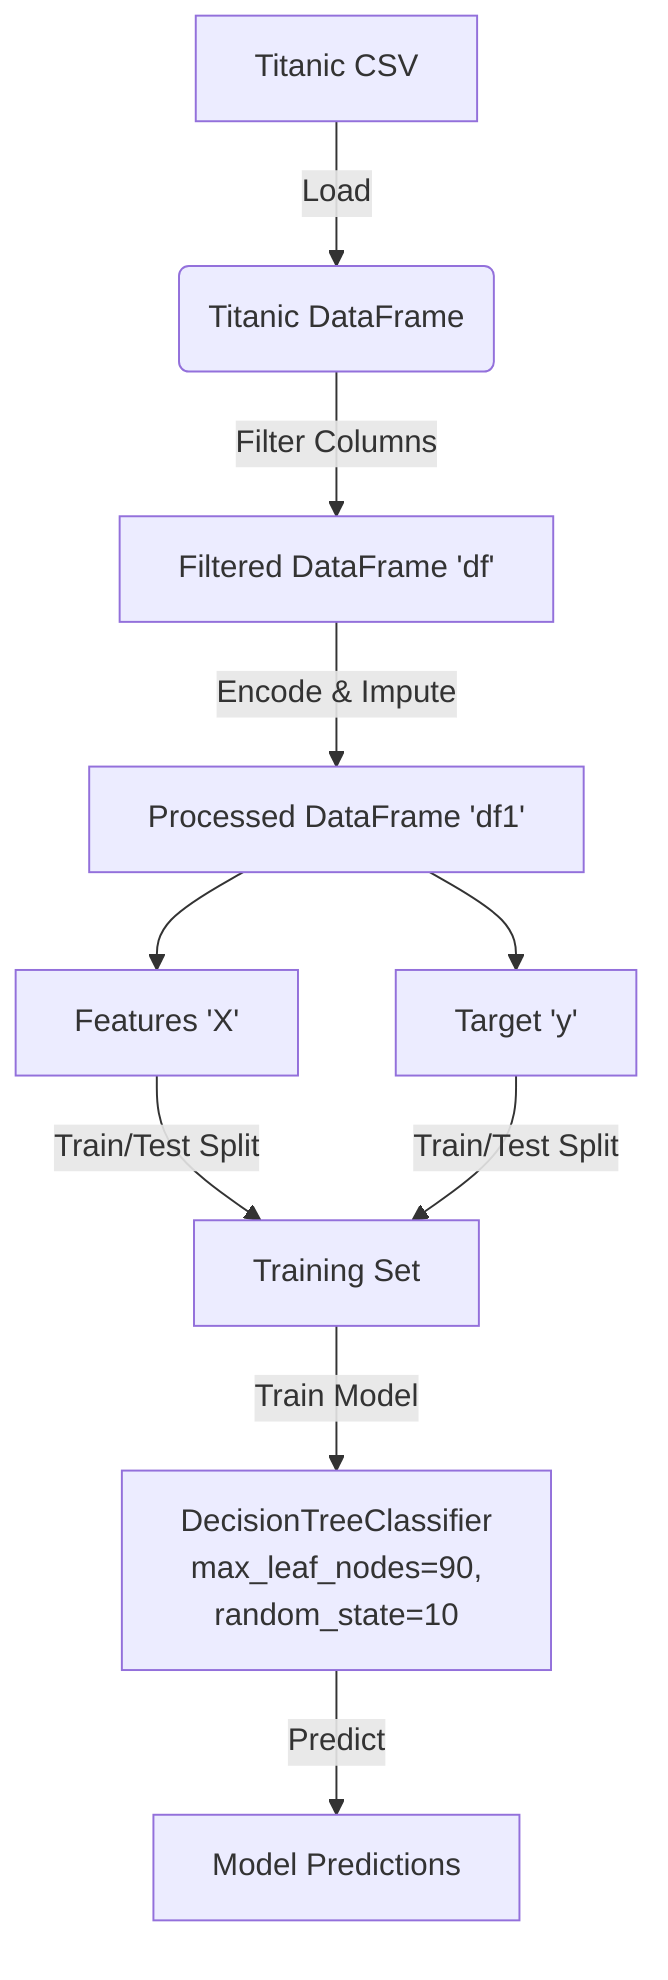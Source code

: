 flowchart TD
    %% Titanic Data Source Node
    A[Titanic CSV] -->|Load| B(Titanic DataFrame)
    
    %% Initial Titanic DataFrame Node
    B -->|Filter Columns| C[Filtered DataFrame 'df']
    
    %% Filtered DataFrame Node
    C -->|Encode & Impute| D[Processed DataFrame 'df1']
    
    %% Processed DataFrame Node
    D --> E[Features 'X']
    D --> F[Target 'y']
    
    %% Features and Target Nodes
    E -->|Train/Test Split| G[Training Set]
    F -->|Train/Test Split| G
    
    %% Decision Tree Model Node
    G -->|Train Model| H[DecisionTreeClassifier\nmax_leaf_nodes=90,\nrandom_state=10]
    
    %% Model Training Node
    H --> |Predict| I[Model Predictions]
    
    %% Comments explaining each node
    %% A: Represents the source CSV containing Titanic data.
    %% B: Initial DataFrame containing all loaded data.
    %% C: DataFrame after filtering to relevant columns.
    %% D: DataFrame after encoding categorical variables and handling missing values.
    %% E: Feature set extracted from processed DataFrame for model input.
    %% F: Target variable extracted for model training.
    %% G: The dataset split into training and testing sets for the model.
    %% H: Decision Tree model being trained on the features and target.
    %% I: Model predictions or output after training.
